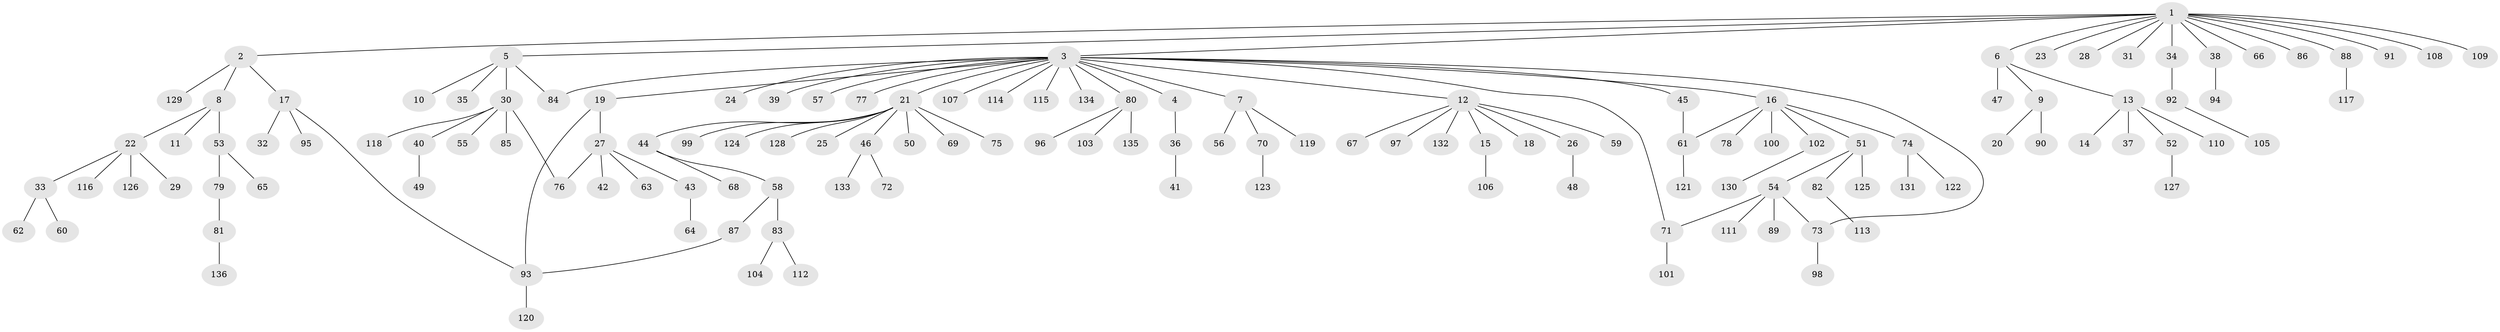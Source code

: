 // Generated by graph-tools (version 1.1) at 2025/25/03/09/25 03:25:55]
// undirected, 136 vertices, 142 edges
graph export_dot {
graph [start="1"]
  node [color=gray90,style=filled];
  1;
  2;
  3;
  4;
  5;
  6;
  7;
  8;
  9;
  10;
  11;
  12;
  13;
  14;
  15;
  16;
  17;
  18;
  19;
  20;
  21;
  22;
  23;
  24;
  25;
  26;
  27;
  28;
  29;
  30;
  31;
  32;
  33;
  34;
  35;
  36;
  37;
  38;
  39;
  40;
  41;
  42;
  43;
  44;
  45;
  46;
  47;
  48;
  49;
  50;
  51;
  52;
  53;
  54;
  55;
  56;
  57;
  58;
  59;
  60;
  61;
  62;
  63;
  64;
  65;
  66;
  67;
  68;
  69;
  70;
  71;
  72;
  73;
  74;
  75;
  76;
  77;
  78;
  79;
  80;
  81;
  82;
  83;
  84;
  85;
  86;
  87;
  88;
  89;
  90;
  91;
  92;
  93;
  94;
  95;
  96;
  97;
  98;
  99;
  100;
  101;
  102;
  103;
  104;
  105;
  106;
  107;
  108;
  109;
  110;
  111;
  112;
  113;
  114;
  115;
  116;
  117;
  118;
  119;
  120;
  121;
  122;
  123;
  124;
  125;
  126;
  127;
  128;
  129;
  130;
  131;
  132;
  133;
  134;
  135;
  136;
  1 -- 2;
  1 -- 3;
  1 -- 5;
  1 -- 6;
  1 -- 23;
  1 -- 28;
  1 -- 31;
  1 -- 34;
  1 -- 38;
  1 -- 66;
  1 -- 86;
  1 -- 88;
  1 -- 91;
  1 -- 108;
  1 -- 109;
  2 -- 8;
  2 -- 17;
  2 -- 129;
  3 -- 4;
  3 -- 7;
  3 -- 12;
  3 -- 16;
  3 -- 19;
  3 -- 21;
  3 -- 24;
  3 -- 39;
  3 -- 45;
  3 -- 57;
  3 -- 71;
  3 -- 73;
  3 -- 77;
  3 -- 80;
  3 -- 84;
  3 -- 107;
  3 -- 114;
  3 -- 115;
  3 -- 134;
  4 -- 36;
  5 -- 10;
  5 -- 30;
  5 -- 35;
  5 -- 84;
  6 -- 9;
  6 -- 13;
  6 -- 47;
  7 -- 56;
  7 -- 70;
  7 -- 119;
  8 -- 11;
  8 -- 22;
  8 -- 53;
  9 -- 20;
  9 -- 90;
  12 -- 15;
  12 -- 18;
  12 -- 26;
  12 -- 59;
  12 -- 67;
  12 -- 97;
  12 -- 132;
  13 -- 14;
  13 -- 37;
  13 -- 52;
  13 -- 110;
  15 -- 106;
  16 -- 51;
  16 -- 61;
  16 -- 74;
  16 -- 78;
  16 -- 100;
  16 -- 102;
  17 -- 32;
  17 -- 93;
  17 -- 95;
  19 -- 27;
  19 -- 93;
  21 -- 25;
  21 -- 44;
  21 -- 46;
  21 -- 50;
  21 -- 69;
  21 -- 75;
  21 -- 99;
  21 -- 124;
  21 -- 128;
  22 -- 29;
  22 -- 33;
  22 -- 116;
  22 -- 126;
  26 -- 48;
  27 -- 42;
  27 -- 43;
  27 -- 63;
  27 -- 76;
  30 -- 40;
  30 -- 55;
  30 -- 76;
  30 -- 85;
  30 -- 118;
  33 -- 60;
  33 -- 62;
  34 -- 92;
  36 -- 41;
  38 -- 94;
  40 -- 49;
  43 -- 64;
  44 -- 58;
  44 -- 68;
  45 -- 61;
  46 -- 72;
  46 -- 133;
  51 -- 54;
  51 -- 82;
  51 -- 125;
  52 -- 127;
  53 -- 65;
  53 -- 79;
  54 -- 71;
  54 -- 73;
  54 -- 89;
  54 -- 111;
  58 -- 83;
  58 -- 87;
  61 -- 121;
  70 -- 123;
  71 -- 101;
  73 -- 98;
  74 -- 122;
  74 -- 131;
  79 -- 81;
  80 -- 96;
  80 -- 103;
  80 -- 135;
  81 -- 136;
  82 -- 113;
  83 -- 104;
  83 -- 112;
  87 -- 93;
  88 -- 117;
  92 -- 105;
  93 -- 120;
  102 -- 130;
}
